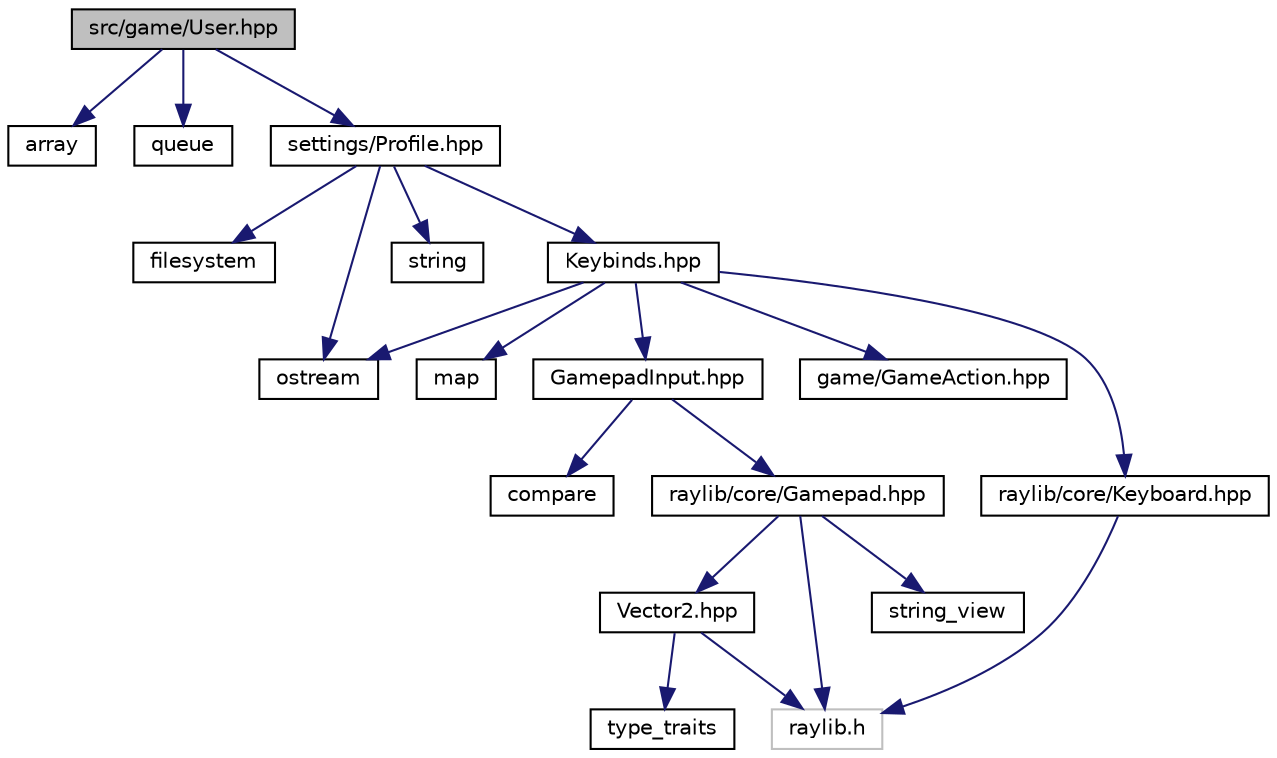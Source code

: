 digraph "src/game/User.hpp"
{
 // LATEX_PDF_SIZE
  edge [fontname="Helvetica",fontsize="10",labelfontname="Helvetica",labelfontsize="10"];
  node [fontname="Helvetica",fontsize="10",shape=record];
  Node1 [label="src/game/User.hpp",height=0.2,width=0.4,color="black", fillcolor="grey75", style="filled", fontcolor="black",tooltip=" "];
  Node1 -> Node2 [color="midnightblue",fontsize="10",style="solid",fontname="Helvetica"];
  Node2 [label="array",height=0.2,width=0.4,color="black", fillcolor="white", style="filled",URL="/home/runner/work/Bomberman-Global-Offensive/Bomberman-Global-Offensive/doc/external/cppreference-doxygen-web.tag.xml$cpp/header/array.html",tooltip=" "];
  Node1 -> Node3 [color="midnightblue",fontsize="10",style="solid",fontname="Helvetica"];
  Node3 [label="queue",height=0.2,width=0.4,color="black", fillcolor="white", style="filled",URL="/home/runner/work/Bomberman-Global-Offensive/Bomberman-Global-Offensive/doc/external/cppreference-doxygen-web.tag.xml$cpp/header/queue.html",tooltip=" "];
  Node1 -> Node4 [color="midnightblue",fontsize="10",style="solid",fontname="Helvetica"];
  Node4 [label="settings/Profile.hpp",height=0.2,width=0.4,color="black", fillcolor="white", style="filled",URL="$_profile_8hpp.html",tooltip=" "];
  Node4 -> Node5 [color="midnightblue",fontsize="10",style="solid",fontname="Helvetica"];
  Node5 [label="filesystem",height=0.2,width=0.4,color="black", fillcolor="white", style="filled",URL="/home/runner/work/Bomberman-Global-Offensive/Bomberman-Global-Offensive/doc/external/cppreference-doxygen-web.tag.xml$cpp/header/filesystem.html",tooltip=" "];
  Node4 -> Node6 [color="midnightblue",fontsize="10",style="solid",fontname="Helvetica"];
  Node6 [label="ostream",height=0.2,width=0.4,color="black", fillcolor="white", style="filled",URL="/home/runner/work/Bomberman-Global-Offensive/Bomberman-Global-Offensive/doc/external/cppreference-doxygen-web.tag.xml$cpp/header/ostream.html",tooltip=" "];
  Node4 -> Node7 [color="midnightblue",fontsize="10",style="solid",fontname="Helvetica"];
  Node7 [label="string",height=0.2,width=0.4,color="black", fillcolor="white", style="filled",URL="/home/runner/work/Bomberman-Global-Offensive/Bomberman-Global-Offensive/doc/external/cppreference-doxygen-web.tag.xml$cpp/header/string.html",tooltip=" "];
  Node4 -> Node8 [color="midnightblue",fontsize="10",style="solid",fontname="Helvetica"];
  Node8 [label="Keybinds.hpp",height=0.2,width=0.4,color="black", fillcolor="white", style="filled",URL="$_keybinds_8hpp.html",tooltip=" "];
  Node8 -> Node9 [color="midnightblue",fontsize="10",style="solid",fontname="Helvetica"];
  Node9 [label="map",height=0.2,width=0.4,color="black", fillcolor="white", style="filled",URL="/home/runner/work/Bomberman-Global-Offensive/Bomberman-Global-Offensive/doc/external/cppreference-doxygen-web.tag.xml$cpp/header/map.html",tooltip=" "];
  Node8 -> Node6 [color="midnightblue",fontsize="10",style="solid",fontname="Helvetica"];
  Node8 -> Node10 [color="midnightblue",fontsize="10",style="solid",fontname="Helvetica"];
  Node10 [label="GamepadInput.hpp",height=0.2,width=0.4,color="black", fillcolor="white", style="filled",URL="$_gamepad_input_8hpp.html",tooltip=" "];
  Node10 -> Node11 [color="midnightblue",fontsize="10",style="solid",fontname="Helvetica"];
  Node11 [label="compare",height=0.2,width=0.4,color="black", fillcolor="white", style="filled",URL="/home/runner/work/Bomberman-Global-Offensive/Bomberman-Global-Offensive/doc/external/cppreference-doxygen-web.tag.xml$cpp/header/compare.html",tooltip=" "];
  Node10 -> Node12 [color="midnightblue",fontsize="10",style="solid",fontname="Helvetica"];
  Node12 [label="raylib/core/Gamepad.hpp",height=0.2,width=0.4,color="black", fillcolor="white", style="filled",URL="$_gamepad_8hpp.html",tooltip=" "];
  Node12 -> Node13 [color="midnightblue",fontsize="10",style="solid",fontname="Helvetica"];
  Node13 [label="Vector2.hpp",height=0.2,width=0.4,color="black", fillcolor="white", style="filled",URL="$_vector2_8hpp.html",tooltip=" "];
  Node13 -> Node14 [color="midnightblue",fontsize="10",style="solid",fontname="Helvetica"];
  Node14 [label="type_traits",height=0.2,width=0.4,color="black", fillcolor="white", style="filled",URL="/home/runner/work/Bomberman-Global-Offensive/Bomberman-Global-Offensive/doc/external/cppreference-doxygen-web.tag.xml$cpp/header/type_traits.html",tooltip=" "];
  Node13 -> Node15 [color="midnightblue",fontsize="10",style="solid",fontname="Helvetica"];
  Node15 [label="raylib.h",height=0.2,width=0.4,color="grey75", fillcolor="white", style="filled",tooltip=" "];
  Node12 -> Node16 [color="midnightblue",fontsize="10",style="solid",fontname="Helvetica"];
  Node16 [label="string_view",height=0.2,width=0.4,color="black", fillcolor="white", style="filled",URL="/home/runner/work/Bomberman-Global-Offensive/Bomberman-Global-Offensive/doc/external/cppreference-doxygen-web.tag.xml$cpp/header/string_view.html",tooltip=" "];
  Node12 -> Node15 [color="midnightblue",fontsize="10",style="solid",fontname="Helvetica"];
  Node8 -> Node17 [color="midnightblue",fontsize="10",style="solid",fontname="Helvetica"];
  Node17 [label="game/GameAction.hpp",height=0.2,width=0.4,color="black", fillcolor="white", style="filled",URL="$_game_action_8hpp.html",tooltip=" "];
  Node8 -> Node18 [color="midnightblue",fontsize="10",style="solid",fontname="Helvetica"];
  Node18 [label="raylib/core/Keyboard.hpp",height=0.2,width=0.4,color="black", fillcolor="white", style="filled",URL="$_keyboard_8hpp.html",tooltip=" "];
  Node18 -> Node15 [color="midnightblue",fontsize="10",style="solid",fontname="Helvetica"];
}
